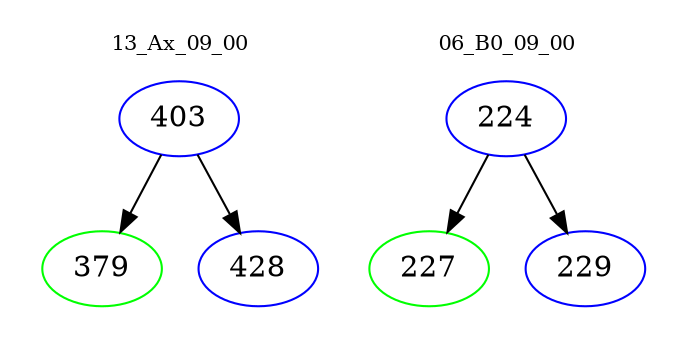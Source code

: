 digraph{
subgraph cluster_0 {
color = white
label = "13_Ax_09_00";
fontsize=10;
T0_403 [label="403", color="blue"]
T0_403 -> T0_379 [color="black"]
T0_379 [label="379", color="green"]
T0_403 -> T0_428 [color="black"]
T0_428 [label="428", color="blue"]
}
subgraph cluster_1 {
color = white
label = "06_B0_09_00";
fontsize=10;
T1_224 [label="224", color="blue"]
T1_224 -> T1_227 [color="black"]
T1_227 [label="227", color="green"]
T1_224 -> T1_229 [color="black"]
T1_229 [label="229", color="blue"]
}
}
